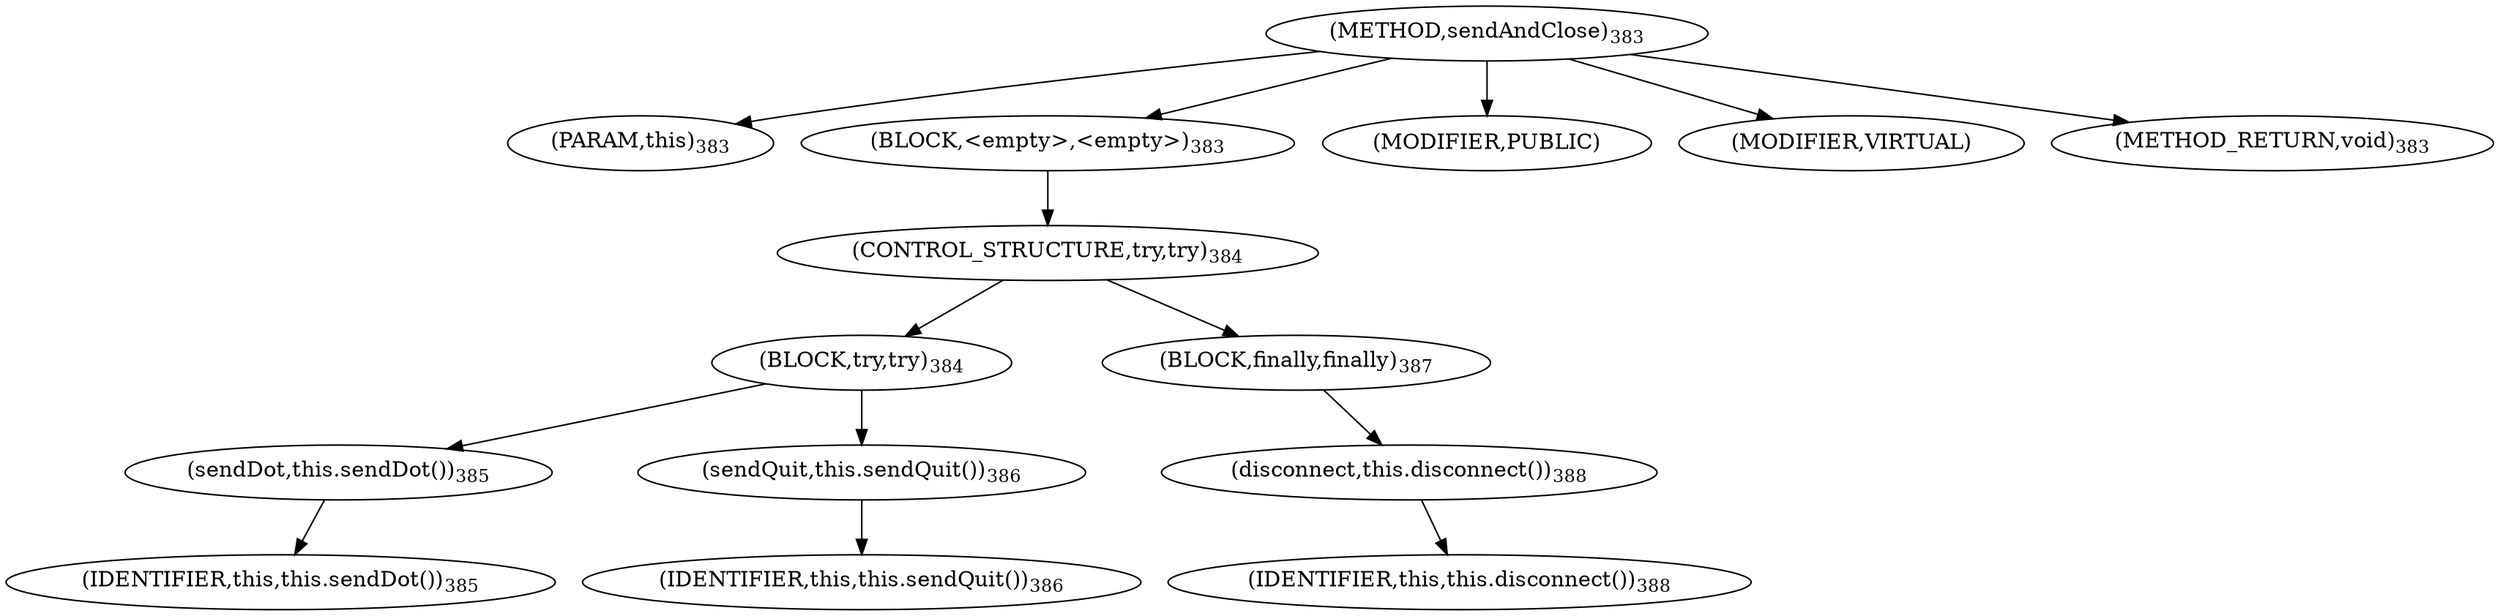 digraph "sendAndClose" {  
"580" [label = <(METHOD,sendAndClose)<SUB>383</SUB>> ]
"51" [label = <(PARAM,this)<SUB>383</SUB>> ]
"581" [label = <(BLOCK,&lt;empty&gt;,&lt;empty&gt;)<SUB>383</SUB>> ]
"582" [label = <(CONTROL_STRUCTURE,try,try)<SUB>384</SUB>> ]
"583" [label = <(BLOCK,try,try)<SUB>384</SUB>> ]
"584" [label = <(sendDot,this.sendDot())<SUB>385</SUB>> ]
"50" [label = <(IDENTIFIER,this,this.sendDot())<SUB>385</SUB>> ]
"585" [label = <(sendQuit,this.sendQuit())<SUB>386</SUB>> ]
"52" [label = <(IDENTIFIER,this,this.sendQuit())<SUB>386</SUB>> ]
"586" [label = <(BLOCK,finally,finally)<SUB>387</SUB>> ]
"587" [label = <(disconnect,this.disconnect())<SUB>388</SUB>> ]
"53" [label = <(IDENTIFIER,this,this.disconnect())<SUB>388</SUB>> ]
"588" [label = <(MODIFIER,PUBLIC)> ]
"589" [label = <(MODIFIER,VIRTUAL)> ]
"590" [label = <(METHOD_RETURN,void)<SUB>383</SUB>> ]
  "580" -> "51" 
  "580" -> "581" 
  "580" -> "588" 
  "580" -> "589" 
  "580" -> "590" 
  "581" -> "582" 
  "582" -> "583" 
  "582" -> "586" 
  "583" -> "584" 
  "583" -> "585" 
  "584" -> "50" 
  "585" -> "52" 
  "586" -> "587" 
  "587" -> "53" 
}

